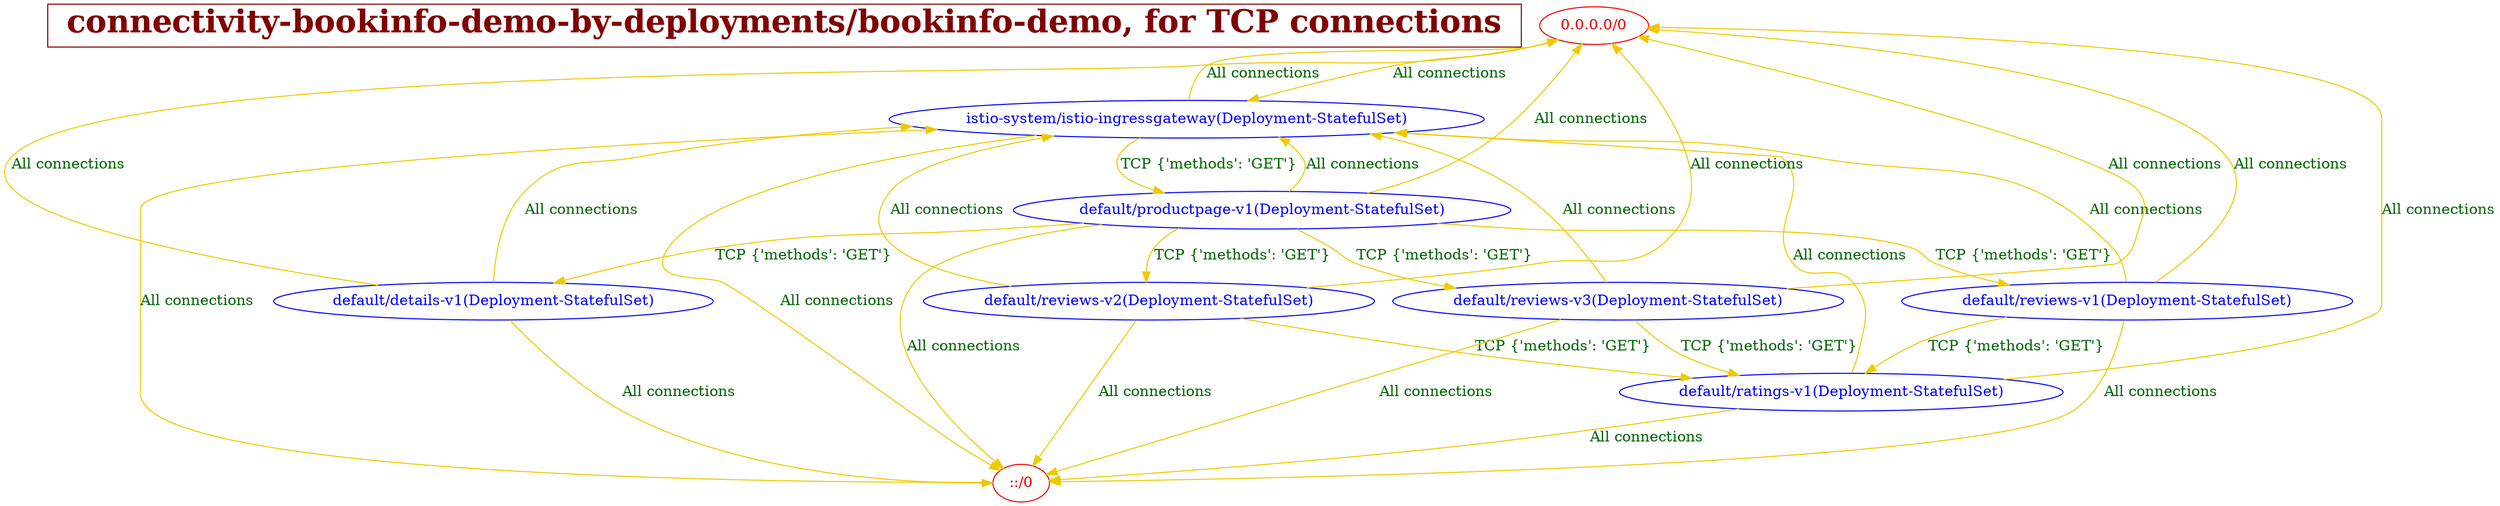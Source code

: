 // The Connectivity Graph of bookinfo-demo, for TCP connections
digraph {
	HEADER [shape="box" label=< <B>connectivity-bookinfo-demo-by-deployments/bookinfo-demo, for TCP connections</B> > fontsize=30 color=webmaroon fontcolor=webmaroon];
	"0.0.0.0/0" [label="0.0.0.0/0" color="red2" fontcolor="red2"]
	"::/0" [label="::/0" color="red2" fontcolor="red2"]
	"default/details-v1(Deployment-StatefulSet)" [label="default/details-v1(Deployment-StatefulSet)" color="blue" fontcolor="blue"]
	"default/productpage-v1(Deployment-StatefulSet)" [label="default/productpage-v1(Deployment-StatefulSet)" color="blue" fontcolor="blue"]
	"default/ratings-v1(Deployment-StatefulSet)" [label="default/ratings-v1(Deployment-StatefulSet)" color="blue" fontcolor="blue"]
	"default/reviews-v1(Deployment-StatefulSet)" [label="default/reviews-v1(Deployment-StatefulSet)" color="blue" fontcolor="blue"]
	"default/reviews-v2(Deployment-StatefulSet)" [label="default/reviews-v2(Deployment-StatefulSet)" color="blue" fontcolor="blue"]
	"default/reviews-v3(Deployment-StatefulSet)" [label="default/reviews-v3(Deployment-StatefulSet)" color="blue" fontcolor="blue"]
	"istio-system/istio-ingressgateway(Deployment-StatefulSet)" [label="istio-system/istio-ingressgateway(Deployment-StatefulSet)" color="blue" fontcolor="blue"]
	"0.0.0.0/0" -> "istio-system/istio-ingressgateway(Deployment-StatefulSet)" [label="All connections" color="gold2" fontcolor="darkgreen"]
	"::/0" -> "istio-system/istio-ingressgateway(Deployment-StatefulSet)" [label="All connections" color="gold2" fontcolor="darkgreen"]
	"default/details-v1(Deployment-StatefulSet)" -> "0.0.0.0/0" [label="All connections" color="gold2" fontcolor="darkgreen"]
	"default/details-v1(Deployment-StatefulSet)" -> "::/0" [label="All connections" color="gold2" fontcolor="darkgreen"]
	"default/details-v1(Deployment-StatefulSet)" -> "istio-system/istio-ingressgateway(Deployment-StatefulSet)" [label="All connections" color="gold2" fontcolor="darkgreen"]
	"default/productpage-v1(Deployment-StatefulSet)" -> "0.0.0.0/0" [label="All connections" color="gold2" fontcolor="darkgreen"]
	"default/productpage-v1(Deployment-StatefulSet)" -> "::/0" [label="All connections" color="gold2" fontcolor="darkgreen"]
	"default/productpage-v1(Deployment-StatefulSet)" -> "default/details-v1(Deployment-StatefulSet)" [label="TCP {'methods': 'GET'}" color="gold2" fontcolor="darkgreen"]
	"default/productpage-v1(Deployment-StatefulSet)" -> "default/reviews-v1(Deployment-StatefulSet)" [label="TCP {'methods': 'GET'}" color="gold2" fontcolor="darkgreen"]
	"default/productpage-v1(Deployment-StatefulSet)" -> "default/reviews-v2(Deployment-StatefulSet)" [label="TCP {'methods': 'GET'}" color="gold2" fontcolor="darkgreen"]
	"default/productpage-v1(Deployment-StatefulSet)" -> "default/reviews-v3(Deployment-StatefulSet)" [label="TCP {'methods': 'GET'}" color="gold2" fontcolor="darkgreen"]
	"default/productpage-v1(Deployment-StatefulSet)" -> "istio-system/istio-ingressgateway(Deployment-StatefulSet)" [label="All connections" color="gold2" fontcolor="darkgreen"]
	"default/ratings-v1(Deployment-StatefulSet)" -> "0.0.0.0/0" [label="All connections" color="gold2" fontcolor="darkgreen"]
	"default/ratings-v1(Deployment-StatefulSet)" -> "::/0" [label="All connections" color="gold2" fontcolor="darkgreen"]
	"default/ratings-v1(Deployment-StatefulSet)" -> "istio-system/istio-ingressgateway(Deployment-StatefulSet)" [label="All connections" color="gold2" fontcolor="darkgreen"]
	"default/reviews-v1(Deployment-StatefulSet)" -> "0.0.0.0/0" [label="All connections" color="gold2" fontcolor="darkgreen"]
	"default/reviews-v1(Deployment-StatefulSet)" -> "::/0" [label="All connections" color="gold2" fontcolor="darkgreen"]
	"default/reviews-v1(Deployment-StatefulSet)" -> "default/ratings-v1(Deployment-StatefulSet)" [label="TCP {'methods': 'GET'}" color="gold2" fontcolor="darkgreen"]
	"default/reviews-v1(Deployment-StatefulSet)" -> "istio-system/istio-ingressgateway(Deployment-StatefulSet)" [label="All connections" color="gold2" fontcolor="darkgreen"]
	"default/reviews-v2(Deployment-StatefulSet)" -> "0.0.0.0/0" [label="All connections" color="gold2" fontcolor="darkgreen"]
	"default/reviews-v2(Deployment-StatefulSet)" -> "::/0" [label="All connections" color="gold2" fontcolor="darkgreen"]
	"default/reviews-v2(Deployment-StatefulSet)" -> "default/ratings-v1(Deployment-StatefulSet)" [label="TCP {'methods': 'GET'}" color="gold2" fontcolor="darkgreen"]
	"default/reviews-v2(Deployment-StatefulSet)" -> "istio-system/istio-ingressgateway(Deployment-StatefulSet)" [label="All connections" color="gold2" fontcolor="darkgreen"]
	"default/reviews-v3(Deployment-StatefulSet)" -> "0.0.0.0/0" [label="All connections" color="gold2" fontcolor="darkgreen"]
	"default/reviews-v3(Deployment-StatefulSet)" -> "::/0" [label="All connections" color="gold2" fontcolor="darkgreen"]
	"default/reviews-v3(Deployment-StatefulSet)" -> "default/ratings-v1(Deployment-StatefulSet)" [label="TCP {'methods': 'GET'}" color="gold2" fontcolor="darkgreen"]
	"default/reviews-v3(Deployment-StatefulSet)" -> "istio-system/istio-ingressgateway(Deployment-StatefulSet)" [label="All connections" color="gold2" fontcolor="darkgreen"]
	"istio-system/istio-ingressgateway(Deployment-StatefulSet)" -> "0.0.0.0/0" [label="All connections" color="gold2" fontcolor="darkgreen"]
	"istio-system/istio-ingressgateway(Deployment-StatefulSet)" -> "::/0" [label="All connections" color="gold2" fontcolor="darkgreen"]
	"istio-system/istio-ingressgateway(Deployment-StatefulSet)" -> "default/productpage-v1(Deployment-StatefulSet)" [label="TCP {'methods': 'GET'}" color="gold2" fontcolor="darkgreen"]
}

// The Connectivity Graph of bookinfo-demo, for non-TCP connections
digraph {
	HEADER [shape="box" label=< <B>connectivity-bookinfo-demo-by-deployments/bookinfo-demo, for non-TCP connections</B> > fontsize=30 color=webmaroon fontcolor=webmaroon];
	"0.0.0.0/0" [label="0.0.0.0/0" color="red2" fontcolor="red2"]
	"::/0" [label="::/0" color="red2" fontcolor="red2"]
	"default/details-v1(Deployment-StatefulSet)" [label="default/details-v1(Deployment-StatefulSet)" color="blue" fontcolor="blue"]
	"default/productpage-v1(Deployment-StatefulSet)" [label="default/productpage-v1(Deployment-StatefulSet)" color="blue" fontcolor="blue"]
	"default/ratings-v1(Deployment-StatefulSet)" [label="default/ratings-v1(Deployment-StatefulSet)" color="blue" fontcolor="blue"]
	"default/reviews-v1(Deployment-StatefulSet)" [label="default/reviews-v1(Deployment-StatefulSet)" color="blue" fontcolor="blue"]
	"default/reviews-v2(Deployment-StatefulSet)" [label="default/reviews-v2(Deployment-StatefulSet)" color="blue" fontcolor="blue"]
	"default/reviews-v3(Deployment-StatefulSet)" [label="default/reviews-v3(Deployment-StatefulSet)" color="blue" fontcolor="blue"]
	"istio-system/istio-ingressgateway(Deployment-StatefulSet)" [label="istio-system/istio-ingressgateway(Deployment-StatefulSet)" color="blue" fontcolor="blue"]
	"0.0.0.0/0" -> "default/details-v1(Deployment-StatefulSet)" [label="All connections" color="gold2" fontcolor="darkgreen"]
	"0.0.0.0/0" -> "default/productpage-v1(Deployment-StatefulSet)" [label="All connections" color="gold2" fontcolor="darkgreen"]
	"0.0.0.0/0" -> "default/ratings-v1(Deployment-StatefulSet)" [label="All connections" color="gold2" fontcolor="darkgreen"]
	"0.0.0.0/0" -> "default/reviews-v1(Deployment-StatefulSet)" [label="All connections" color="gold2" fontcolor="darkgreen"]
	"0.0.0.0/0" -> "default/reviews-v2(Deployment-StatefulSet)" [label="All connections" color="gold2" fontcolor="darkgreen"]
	"0.0.0.0/0" -> "default/reviews-v3(Deployment-StatefulSet)" [label="All connections" color="gold2" fontcolor="darkgreen"]
	"0.0.0.0/0" -> "istio-system/istio-ingressgateway(Deployment-StatefulSet)" [label="All connections" color="gold2" fontcolor="darkgreen"]
	"::/0" -> "default/details-v1(Deployment-StatefulSet)" [label="All connections" color="gold2" fontcolor="darkgreen"]
	"::/0" -> "default/productpage-v1(Deployment-StatefulSet)" [label="All connections" color="gold2" fontcolor="darkgreen"]
	"::/0" -> "default/ratings-v1(Deployment-StatefulSet)" [label="All connections" color="gold2" fontcolor="darkgreen"]
	"::/0" -> "default/reviews-v1(Deployment-StatefulSet)" [label="All connections" color="gold2" fontcolor="darkgreen"]
	"::/0" -> "default/reviews-v2(Deployment-StatefulSet)" [label="All connections" color="gold2" fontcolor="darkgreen"]
	"::/0" -> "default/reviews-v3(Deployment-StatefulSet)" [label="All connections" color="gold2" fontcolor="darkgreen"]
	"::/0" -> "istio-system/istio-ingressgateway(Deployment-StatefulSet)" [label="All connections" color="gold2" fontcolor="darkgreen"]
	"default/details-v1(Deployment-StatefulSet)" -> "0.0.0.0/0" [label="All connections" color="gold2" fontcolor="darkgreen"]
	"default/details-v1(Deployment-StatefulSet)" -> "::/0" [label="All connections" color="gold2" fontcolor="darkgreen"]
	"default/details-v1(Deployment-StatefulSet)" -> "default/productpage-v1(Deployment-StatefulSet)" [label="All connections" color="gold2" fontcolor="darkgreen"]
	"default/details-v1(Deployment-StatefulSet)" -> "default/ratings-v1(Deployment-StatefulSet)" [label="All connections" color="gold2" fontcolor="darkgreen"]
	"default/details-v1(Deployment-StatefulSet)" -> "default/reviews-v1(Deployment-StatefulSet)" [label="All connections" color="gold2" fontcolor="darkgreen"]
	"default/details-v1(Deployment-StatefulSet)" -> "default/reviews-v2(Deployment-StatefulSet)" [label="All connections" color="gold2" fontcolor="darkgreen"]
	"default/details-v1(Deployment-StatefulSet)" -> "default/reviews-v3(Deployment-StatefulSet)" [label="All connections" color="gold2" fontcolor="darkgreen"]
	"default/details-v1(Deployment-StatefulSet)" -> "istio-system/istio-ingressgateway(Deployment-StatefulSet)" [label="All connections" color="gold2" fontcolor="darkgreen"]
	"default/productpage-v1(Deployment-StatefulSet)" -> "0.0.0.0/0" [label="All connections" color="gold2" fontcolor="darkgreen"]
	"default/productpage-v1(Deployment-StatefulSet)" -> "::/0" [label="All connections" color="gold2" fontcolor="darkgreen"]
	"default/productpage-v1(Deployment-StatefulSet)" -> "default/details-v1(Deployment-StatefulSet)" [label="All connections" color="gold2" fontcolor="darkgreen"]
	"default/productpage-v1(Deployment-StatefulSet)" -> "default/ratings-v1(Deployment-StatefulSet)" [label="All connections" color="gold2" fontcolor="darkgreen"]
	"default/productpage-v1(Deployment-StatefulSet)" -> "default/reviews-v1(Deployment-StatefulSet)" [label="All connections" color="gold2" fontcolor="darkgreen"]
	"default/productpage-v1(Deployment-StatefulSet)" -> "default/reviews-v2(Deployment-StatefulSet)" [label="All connections" color="gold2" fontcolor="darkgreen"]
	"default/productpage-v1(Deployment-StatefulSet)" -> "default/reviews-v3(Deployment-StatefulSet)" [label="All connections" color="gold2" fontcolor="darkgreen"]
	"default/productpage-v1(Deployment-StatefulSet)" -> "istio-system/istio-ingressgateway(Deployment-StatefulSet)" [label="All connections" color="gold2" fontcolor="darkgreen"]
	"default/ratings-v1(Deployment-StatefulSet)" -> "0.0.0.0/0" [label="All connections" color="gold2" fontcolor="darkgreen"]
	"default/ratings-v1(Deployment-StatefulSet)" -> "::/0" [label="All connections" color="gold2" fontcolor="darkgreen"]
	"default/ratings-v1(Deployment-StatefulSet)" -> "default/details-v1(Deployment-StatefulSet)" [label="All connections" color="gold2" fontcolor="darkgreen"]
	"default/ratings-v1(Deployment-StatefulSet)" -> "default/productpage-v1(Deployment-StatefulSet)" [label="All connections" color="gold2" fontcolor="darkgreen"]
	"default/ratings-v1(Deployment-StatefulSet)" -> "default/reviews-v1(Deployment-StatefulSet)" [label="All connections" color="gold2" fontcolor="darkgreen"]
	"default/ratings-v1(Deployment-StatefulSet)" -> "default/reviews-v2(Deployment-StatefulSet)" [label="All connections" color="gold2" fontcolor="darkgreen"]
	"default/ratings-v1(Deployment-StatefulSet)" -> "default/reviews-v3(Deployment-StatefulSet)" [label="All connections" color="gold2" fontcolor="darkgreen"]
	"default/ratings-v1(Deployment-StatefulSet)" -> "istio-system/istio-ingressgateway(Deployment-StatefulSet)" [label="All connections" color="gold2" fontcolor="darkgreen"]
	"default/reviews-v1(Deployment-StatefulSet)" -> "0.0.0.0/0" [label="All connections" color="gold2" fontcolor="darkgreen"]
	"default/reviews-v1(Deployment-StatefulSet)" -> "::/0" [label="All connections" color="gold2" fontcolor="darkgreen"]
	"default/reviews-v1(Deployment-StatefulSet)" -> "default/details-v1(Deployment-StatefulSet)" [label="All connections" color="gold2" fontcolor="darkgreen"]
	"default/reviews-v1(Deployment-StatefulSet)" -> "default/productpage-v1(Deployment-StatefulSet)" [label="All connections" color="gold2" fontcolor="darkgreen"]
	"default/reviews-v1(Deployment-StatefulSet)" -> "default/ratings-v1(Deployment-StatefulSet)" [label="All connections" color="gold2" fontcolor="darkgreen"]
	"default/reviews-v1(Deployment-StatefulSet)" -> "default/reviews-v2(Deployment-StatefulSet)" [label="All connections" color="gold2" fontcolor="darkgreen"]
	"default/reviews-v1(Deployment-StatefulSet)" -> "default/reviews-v3(Deployment-StatefulSet)" [label="All connections" color="gold2" fontcolor="darkgreen"]
	"default/reviews-v1(Deployment-StatefulSet)" -> "istio-system/istio-ingressgateway(Deployment-StatefulSet)" [label="All connections" color="gold2" fontcolor="darkgreen"]
	"default/reviews-v2(Deployment-StatefulSet)" -> "0.0.0.0/0" [label="All connections" color="gold2" fontcolor="darkgreen"]
	"default/reviews-v2(Deployment-StatefulSet)" -> "::/0" [label="All connections" color="gold2" fontcolor="darkgreen"]
	"default/reviews-v2(Deployment-StatefulSet)" -> "default/details-v1(Deployment-StatefulSet)" [label="All connections" color="gold2" fontcolor="darkgreen"]
	"default/reviews-v2(Deployment-StatefulSet)" -> "default/productpage-v1(Deployment-StatefulSet)" [label="All connections" color="gold2" fontcolor="darkgreen"]
	"default/reviews-v2(Deployment-StatefulSet)" -> "default/ratings-v1(Deployment-StatefulSet)" [label="All connections" color="gold2" fontcolor="darkgreen"]
	"default/reviews-v2(Deployment-StatefulSet)" -> "default/reviews-v1(Deployment-StatefulSet)" [label="All connections" color="gold2" fontcolor="darkgreen"]
	"default/reviews-v2(Deployment-StatefulSet)" -> "default/reviews-v3(Deployment-StatefulSet)" [label="All connections" color="gold2" fontcolor="darkgreen"]
	"default/reviews-v2(Deployment-StatefulSet)" -> "istio-system/istio-ingressgateway(Deployment-StatefulSet)" [label="All connections" color="gold2" fontcolor="darkgreen"]
	"default/reviews-v3(Deployment-StatefulSet)" -> "0.0.0.0/0" [label="All connections" color="gold2" fontcolor="darkgreen"]
	"default/reviews-v3(Deployment-StatefulSet)" -> "::/0" [label="All connections" color="gold2" fontcolor="darkgreen"]
	"default/reviews-v3(Deployment-StatefulSet)" -> "default/details-v1(Deployment-StatefulSet)" [label="All connections" color="gold2" fontcolor="darkgreen"]
	"default/reviews-v3(Deployment-StatefulSet)" -> "default/productpage-v1(Deployment-StatefulSet)" [label="All connections" color="gold2" fontcolor="darkgreen"]
	"default/reviews-v3(Deployment-StatefulSet)" -> "default/ratings-v1(Deployment-StatefulSet)" [label="All connections" color="gold2" fontcolor="darkgreen"]
	"default/reviews-v3(Deployment-StatefulSet)" -> "default/reviews-v1(Deployment-StatefulSet)" [label="All connections" color="gold2" fontcolor="darkgreen"]
	"default/reviews-v3(Deployment-StatefulSet)" -> "default/reviews-v2(Deployment-StatefulSet)" [label="All connections" color="gold2" fontcolor="darkgreen"]
	"default/reviews-v3(Deployment-StatefulSet)" -> "istio-system/istio-ingressgateway(Deployment-StatefulSet)" [label="All connections" color="gold2" fontcolor="darkgreen"]
	"istio-system/istio-ingressgateway(Deployment-StatefulSet)" -> "0.0.0.0/0" [label="All connections" color="gold2" fontcolor="darkgreen"]
	"istio-system/istio-ingressgateway(Deployment-StatefulSet)" -> "::/0" [label="All connections" color="gold2" fontcolor="darkgreen"]
	"istio-system/istio-ingressgateway(Deployment-StatefulSet)" -> "default/details-v1(Deployment-StatefulSet)" [label="All connections" color="gold2" fontcolor="darkgreen"]
	"istio-system/istio-ingressgateway(Deployment-StatefulSet)" -> "default/productpage-v1(Deployment-StatefulSet)" [label="All connections" color="gold2" fontcolor="darkgreen"]
	"istio-system/istio-ingressgateway(Deployment-StatefulSet)" -> "default/ratings-v1(Deployment-StatefulSet)" [label="All connections" color="gold2" fontcolor="darkgreen"]
	"istio-system/istio-ingressgateway(Deployment-StatefulSet)" -> "default/reviews-v1(Deployment-StatefulSet)" [label="All connections" color="gold2" fontcolor="darkgreen"]
	"istio-system/istio-ingressgateway(Deployment-StatefulSet)" -> "default/reviews-v2(Deployment-StatefulSet)" [label="All connections" color="gold2" fontcolor="darkgreen"]
	"istio-system/istio-ingressgateway(Deployment-StatefulSet)" -> "default/reviews-v3(Deployment-StatefulSet)" [label="All connections" color="gold2" fontcolor="darkgreen"]
}

